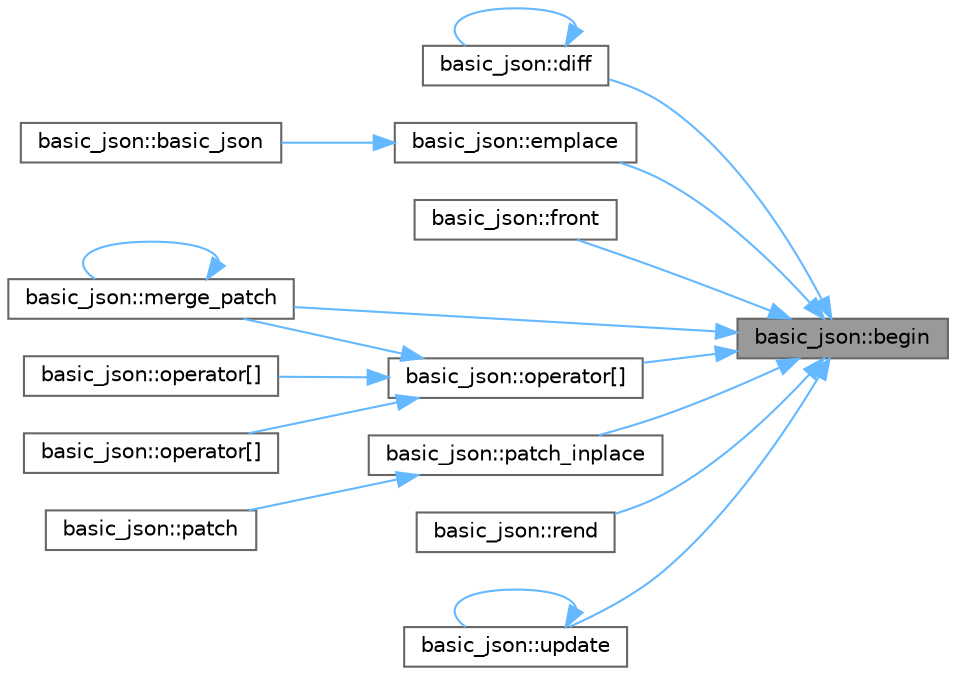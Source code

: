 digraph "basic_json::begin"
{
 // LATEX_PDF_SIZE
  bgcolor="transparent";
  edge [fontname=Helvetica,fontsize=10,labelfontname=Helvetica,labelfontsize=10];
  node [fontname=Helvetica,fontsize=10,shape=box,height=0.2,width=0.4];
  rankdir="RL";
  Node1 [id="Node000001",label="basic_json::begin",height=0.2,width=0.4,color="gray40", fillcolor="grey60", style="filled", fontcolor="black",tooltip="returns an iterator to the first element"];
  Node1 -> Node2 [id="edge1_Node000001_Node000002",dir="back",color="steelblue1",style="solid",tooltip=" "];
  Node2 [id="Node000002",label="basic_json::diff",height=0.2,width=0.4,color="grey40", fillcolor="white", style="filled",URL="$classbasic__json.html#aff2204c04cd35b2cef35f44b2b93ffc7",tooltip="creates a diff as a JSON patch"];
  Node2 -> Node2 [id="edge2_Node000002_Node000002",dir="back",color="steelblue1",style="solid",tooltip=" "];
  Node1 -> Node3 [id="edge3_Node000001_Node000003",dir="back",color="steelblue1",style="solid",tooltip=" "];
  Node3 [id="Node000003",label="basic_json::emplace",height=0.2,width=0.4,color="grey40", fillcolor="white", style="filled",URL="$classbasic__json.html#a3e70795da670f11ad7925407d0a7d83c",tooltip="add an object to an object if key does not exist"];
  Node3 -> Node4 [id="edge4_Node000003_Node000004",dir="back",color="steelblue1",style="solid",tooltip=" "];
  Node4 [id="Node000004",label="basic_json::basic_json",height=0.2,width=0.4,color="grey40", fillcolor="white", style="filled",URL="$classbasic__json.html#aec3d71dec8062753efb67860b7cca1a1",tooltip="create a container (array or object) from an initializer list"];
  Node1 -> Node5 [id="edge5_Node000001_Node000005",dir="back",color="steelblue1",style="solid",tooltip=" "];
  Node5 [id="Node000005",label="basic_json::front",height=0.2,width=0.4,color="grey40", fillcolor="white", style="filled",URL="$classbasic__json.html#aeb6f631d1a7f8f23772434f22a06108e",tooltip="access the first element"];
  Node1 -> Node6 [id="edge6_Node000001_Node000006",dir="back",color="steelblue1",style="solid",tooltip=" "];
  Node6 [id="Node000006",label="basic_json::merge_patch",height=0.2,width=0.4,color="grey40", fillcolor="white", style="filled",URL="$classbasic__json.html#a1c7ab88eb6d043b434cd9e0b68ec7321",tooltip="applies a JSON Merge Patch"];
  Node6 -> Node6 [id="edge7_Node000006_Node000006",dir="back",color="steelblue1",style="solid",tooltip=" "];
  Node1 -> Node7 [id="edge8_Node000001_Node000007",dir="back",color="steelblue1",style="solid",tooltip=" "];
  Node7 [id="Node000007",label="basic_json::operator[]",height=0.2,width=0.4,color="grey40", fillcolor="white", style="filled",URL="$classbasic__json.html#aa3dfeae16fa9a8ec1390a27d6a4a58b3",tooltip="access specified array element"];
  Node7 -> Node6 [id="edge9_Node000007_Node000006",dir="back",color="steelblue1",style="solid",tooltip=" "];
  Node7 -> Node8 [id="edge10_Node000007_Node000008",dir="back",color="steelblue1",style="solid",tooltip=" "];
  Node8 [id="Node000008",label="basic_json::operator[]",height=0.2,width=0.4,color="grey40", fillcolor="white", style="filled",URL="$classbasic__json.html#abb748eeb63f40f12f81f9e9c5d53d127",tooltip=" "];
  Node7 -> Node9 [id="edge11_Node000007_Node000009",dir="back",color="steelblue1",style="solid",tooltip=" "];
  Node9 [id="Node000009",label="basic_json::operator[]",height=0.2,width=0.4,color="grey40", fillcolor="white", style="filled",URL="$classbasic__json.html#a19e43d3f7092719836ac3e8249044bb6",tooltip=" "];
  Node1 -> Node10 [id="edge12_Node000001_Node000010",dir="back",color="steelblue1",style="solid",tooltip=" "];
  Node10 [id="Node000010",label="basic_json::patch_inplace",height=0.2,width=0.4,color="grey40", fillcolor="white", style="filled",URL="$classbasic__json.html#adc2ae40925906c7e1d559b8bf12028a7",tooltip="applies a JSON patch in-place without copying the object"];
  Node10 -> Node11 [id="edge13_Node000010_Node000011",dir="back",color="steelblue1",style="solid",tooltip=" "];
  Node11 [id="Node000011",label="basic_json::patch",height=0.2,width=0.4,color="grey40", fillcolor="white", style="filled",URL="$classbasic__json.html#a5a009b55b9dcdb30352f5f62537931b7",tooltip="applies a JSON patch to a copy of the current object"];
  Node1 -> Node12 [id="edge14_Node000001_Node000012",dir="back",color="steelblue1",style="solid",tooltip=" "];
  Node12 [id="Node000012",label="basic_json::rend",height=0.2,width=0.4,color="grey40", fillcolor="white", style="filled",URL="$classbasic__json.html#aaf8366e38224d6bb07c9ef7b21d96553",tooltip="returns an iterator to the reverse-end"];
  Node1 -> Node13 [id="edge15_Node000001_Node000013",dir="back",color="steelblue1",style="solid",tooltip=" "];
  Node13 [id="Node000013",label="basic_json::update",height=0.2,width=0.4,color="grey40", fillcolor="white", style="filled",URL="$classbasic__json.html#aa1c13ddcc1eb615dc56ebd7cb44791bd",tooltip="updates a JSON object from another object, overwriting existing keys"];
  Node13 -> Node13 [id="edge16_Node000013_Node000013",dir="back",color="steelblue1",style="solid",tooltip=" "];
}

